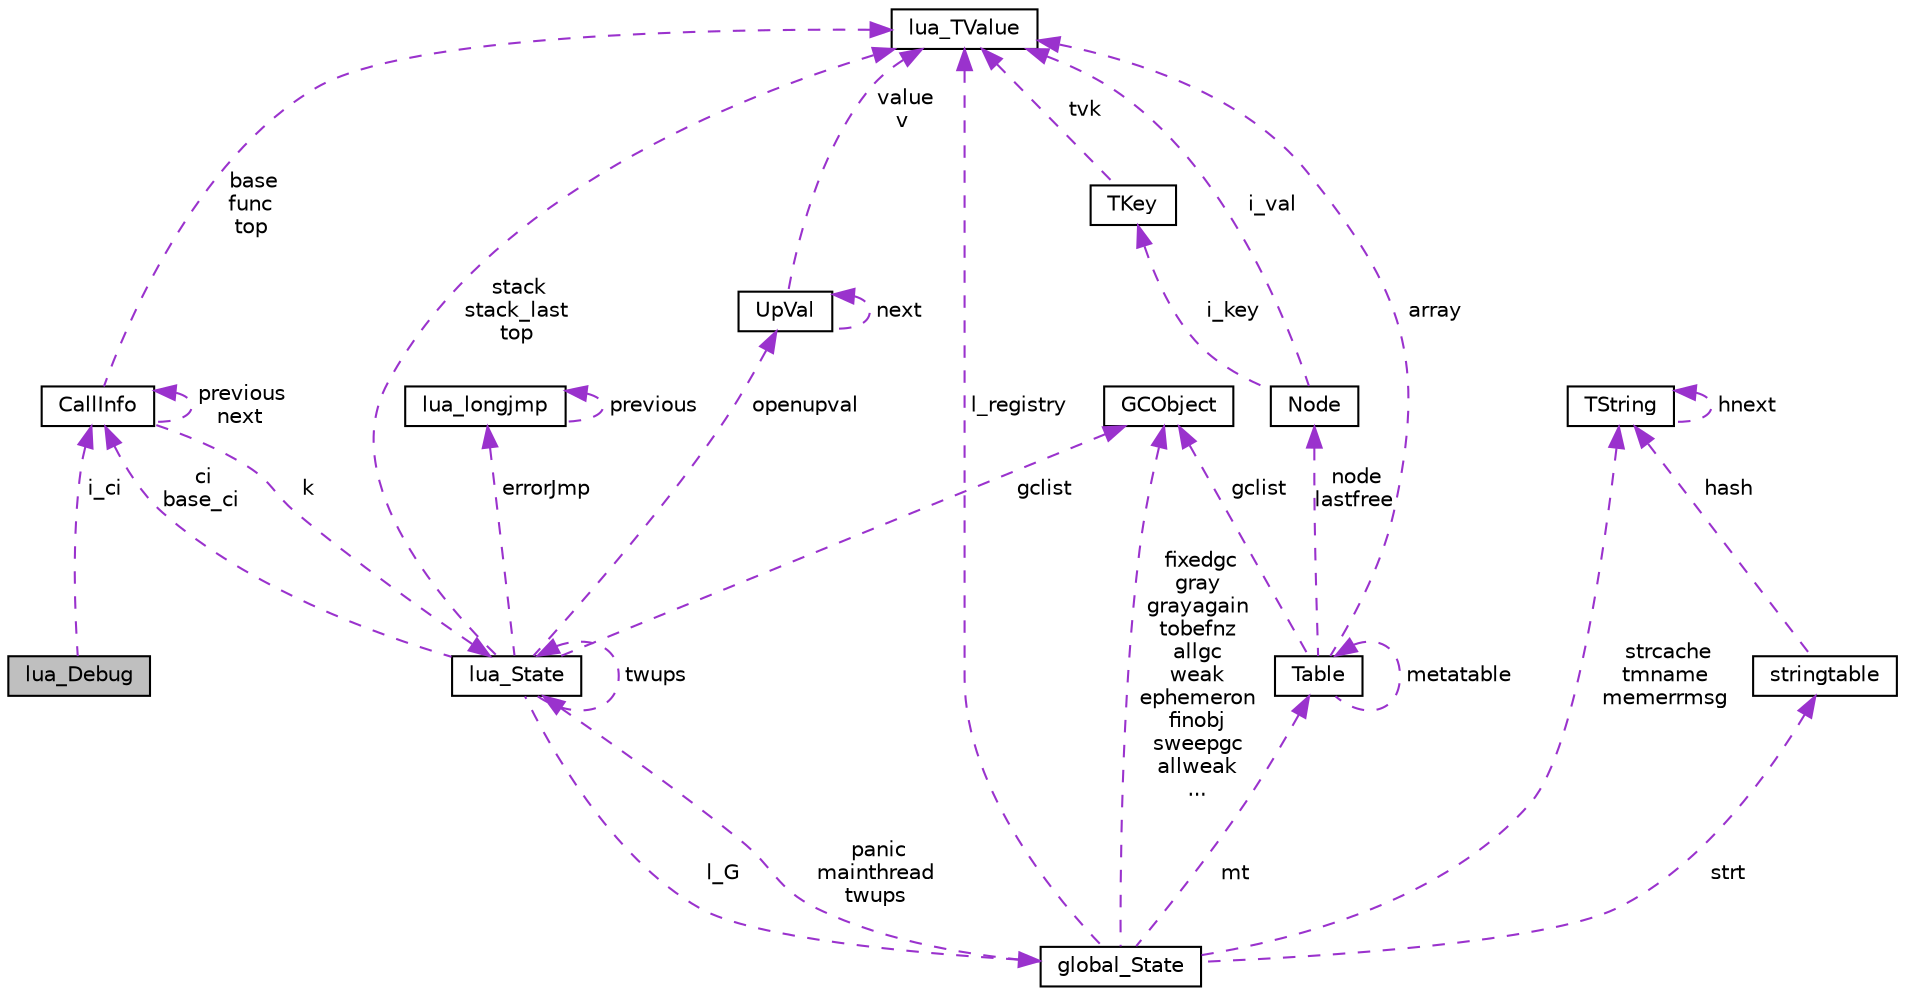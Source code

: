 digraph "lua_Debug"
{
 // LATEX_PDF_SIZE
  edge [fontname="Helvetica",fontsize="10",labelfontname="Helvetica",labelfontsize="10"];
  node [fontname="Helvetica",fontsize="10",shape=record];
  Node1 [label="lua_Debug",height=0.2,width=0.4,color="black", fillcolor="grey75", style="filled", fontcolor="black",tooltip=" "];
  Node2 -> Node1 [dir="back",color="darkorchid3",fontsize="10",style="dashed",label=" i_ci" ,fontname="Helvetica"];
  Node2 [label="CallInfo",height=0.2,width=0.4,color="black", fillcolor="white", style="filled",URL="$struct_call_info.html",tooltip=" "];
  Node3 -> Node2 [dir="back",color="darkorchid3",fontsize="10",style="dashed",label=" base\nfunc\ntop" ,fontname="Helvetica"];
  Node3 [label="lua_TValue",height=0.2,width=0.4,color="black", fillcolor="white", style="filled",URL="$structlua___t_value.html",tooltip=" "];
  Node4 -> Node2 [dir="back",color="darkorchid3",fontsize="10",style="dashed",label=" k" ,fontname="Helvetica"];
  Node4 [label="lua_State",height=0.2,width=0.4,color="black", fillcolor="white", style="filled",URL="$structlua___state.html",tooltip=" "];
  Node5 -> Node4 [dir="back",color="darkorchid3",fontsize="10",style="dashed",label=" openupval" ,fontname="Helvetica"];
  Node5 [label="UpVal",height=0.2,width=0.4,color="black", fillcolor="white", style="filled",URL="$struct_up_val.html",tooltip=" "];
  Node5 -> Node5 [dir="back",color="darkorchid3",fontsize="10",style="dashed",label=" next" ,fontname="Helvetica"];
  Node3 -> Node5 [dir="back",color="darkorchid3",fontsize="10",style="dashed",label=" value\nv" ,fontname="Helvetica"];
  Node3 -> Node4 [dir="back",color="darkorchid3",fontsize="10",style="dashed",label=" stack\nstack_last\ntop" ,fontname="Helvetica"];
  Node6 -> Node4 [dir="back",color="darkorchid3",fontsize="10",style="dashed",label=" errorJmp" ,fontname="Helvetica"];
  Node6 [label="lua_longjmp",height=0.2,width=0.4,color="black", fillcolor="white", style="filled",URL="$structlua__longjmp.html",tooltip=" "];
  Node6 -> Node6 [dir="back",color="darkorchid3",fontsize="10",style="dashed",label=" previous" ,fontname="Helvetica"];
  Node7 -> Node4 [dir="back",color="darkorchid3",fontsize="10",style="dashed",label=" l_G" ,fontname="Helvetica"];
  Node7 [label="global_State",height=0.2,width=0.4,color="black", fillcolor="white", style="filled",URL="$structglobal___state.html",tooltip=" "];
  Node3 -> Node7 [dir="back",color="darkorchid3",fontsize="10",style="dashed",label=" l_registry" ,fontname="Helvetica"];
  Node8 -> Node7 [dir="back",color="darkorchid3",fontsize="10",style="dashed",label=" strt" ,fontname="Helvetica"];
  Node8 [label="stringtable",height=0.2,width=0.4,color="black", fillcolor="white", style="filled",URL="$structstringtable.html",tooltip=" "];
  Node9 -> Node8 [dir="back",color="darkorchid3",fontsize="10",style="dashed",label=" hash" ,fontname="Helvetica"];
  Node9 [label="TString",height=0.2,width=0.4,color="black", fillcolor="white", style="filled",URL="$struct_t_string.html",tooltip=" "];
  Node9 -> Node9 [dir="back",color="darkorchid3",fontsize="10",style="dashed",label=" hnext" ,fontname="Helvetica"];
  Node9 -> Node7 [dir="back",color="darkorchid3",fontsize="10",style="dashed",label=" strcache\ntmname\nmemerrmsg" ,fontname="Helvetica"];
  Node10 -> Node7 [dir="back",color="darkorchid3",fontsize="10",style="dashed",label=" mt" ,fontname="Helvetica"];
  Node10 [label="Table",height=0.2,width=0.4,color="black", fillcolor="white", style="filled",URL="$struct_table.html",tooltip=" "];
  Node11 -> Node10 [dir="back",color="darkorchid3",fontsize="10",style="dashed",label=" node\nlastfree" ,fontname="Helvetica"];
  Node11 [label="Node",height=0.2,width=0.4,color="black", fillcolor="white", style="filled",URL="$struct_node.html",tooltip=" "];
  Node3 -> Node11 [dir="back",color="darkorchid3",fontsize="10",style="dashed",label=" i_val" ,fontname="Helvetica"];
  Node12 -> Node11 [dir="back",color="darkorchid3",fontsize="10",style="dashed",label=" i_key" ,fontname="Helvetica"];
  Node12 [label="TKey",height=0.2,width=0.4,color="black", fillcolor="white", style="filled",URL="$union_t_key.html",tooltip=" "];
  Node3 -> Node12 [dir="back",color="darkorchid3",fontsize="10",style="dashed",label=" tvk" ,fontname="Helvetica"];
  Node3 -> Node10 [dir="back",color="darkorchid3",fontsize="10",style="dashed",label=" array" ,fontname="Helvetica"];
  Node10 -> Node10 [dir="back",color="darkorchid3",fontsize="10",style="dashed",label=" metatable" ,fontname="Helvetica"];
  Node13 -> Node10 [dir="back",color="darkorchid3",fontsize="10",style="dashed",label=" gclist" ,fontname="Helvetica"];
  Node13 [label="GCObject",height=0.2,width=0.4,color="black", fillcolor="white", style="filled",URL="$struct_g_c_object.html",tooltip=" "];
  Node13 -> Node7 [dir="back",color="darkorchid3",fontsize="10",style="dashed",label=" fixedgc\ngray\ngrayagain\ntobefnz\nallgc\nweak\nephemeron\nfinobj\nsweepgc\nallweak\n..." ,fontname="Helvetica"];
  Node4 -> Node7 [dir="back",color="darkorchid3",fontsize="10",style="dashed",label=" panic\nmainthread\ntwups" ,fontname="Helvetica"];
  Node13 -> Node4 [dir="back",color="darkorchid3",fontsize="10",style="dashed",label=" gclist" ,fontname="Helvetica"];
  Node4 -> Node4 [dir="back",color="darkorchid3",fontsize="10",style="dashed",label=" twups" ,fontname="Helvetica"];
  Node2 -> Node4 [dir="back",color="darkorchid3",fontsize="10",style="dashed",label=" ci\nbase_ci" ,fontname="Helvetica"];
  Node2 -> Node2 [dir="back",color="darkorchid3",fontsize="10",style="dashed",label=" previous\nnext" ,fontname="Helvetica"];
}
